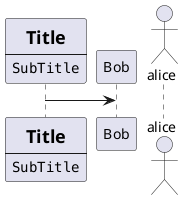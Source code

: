 @startuml
participant Participant [
    =Title
    ----
    ""SubTitle""
]

participant Bob
actor alice
Participant -> Bob
@enduml
